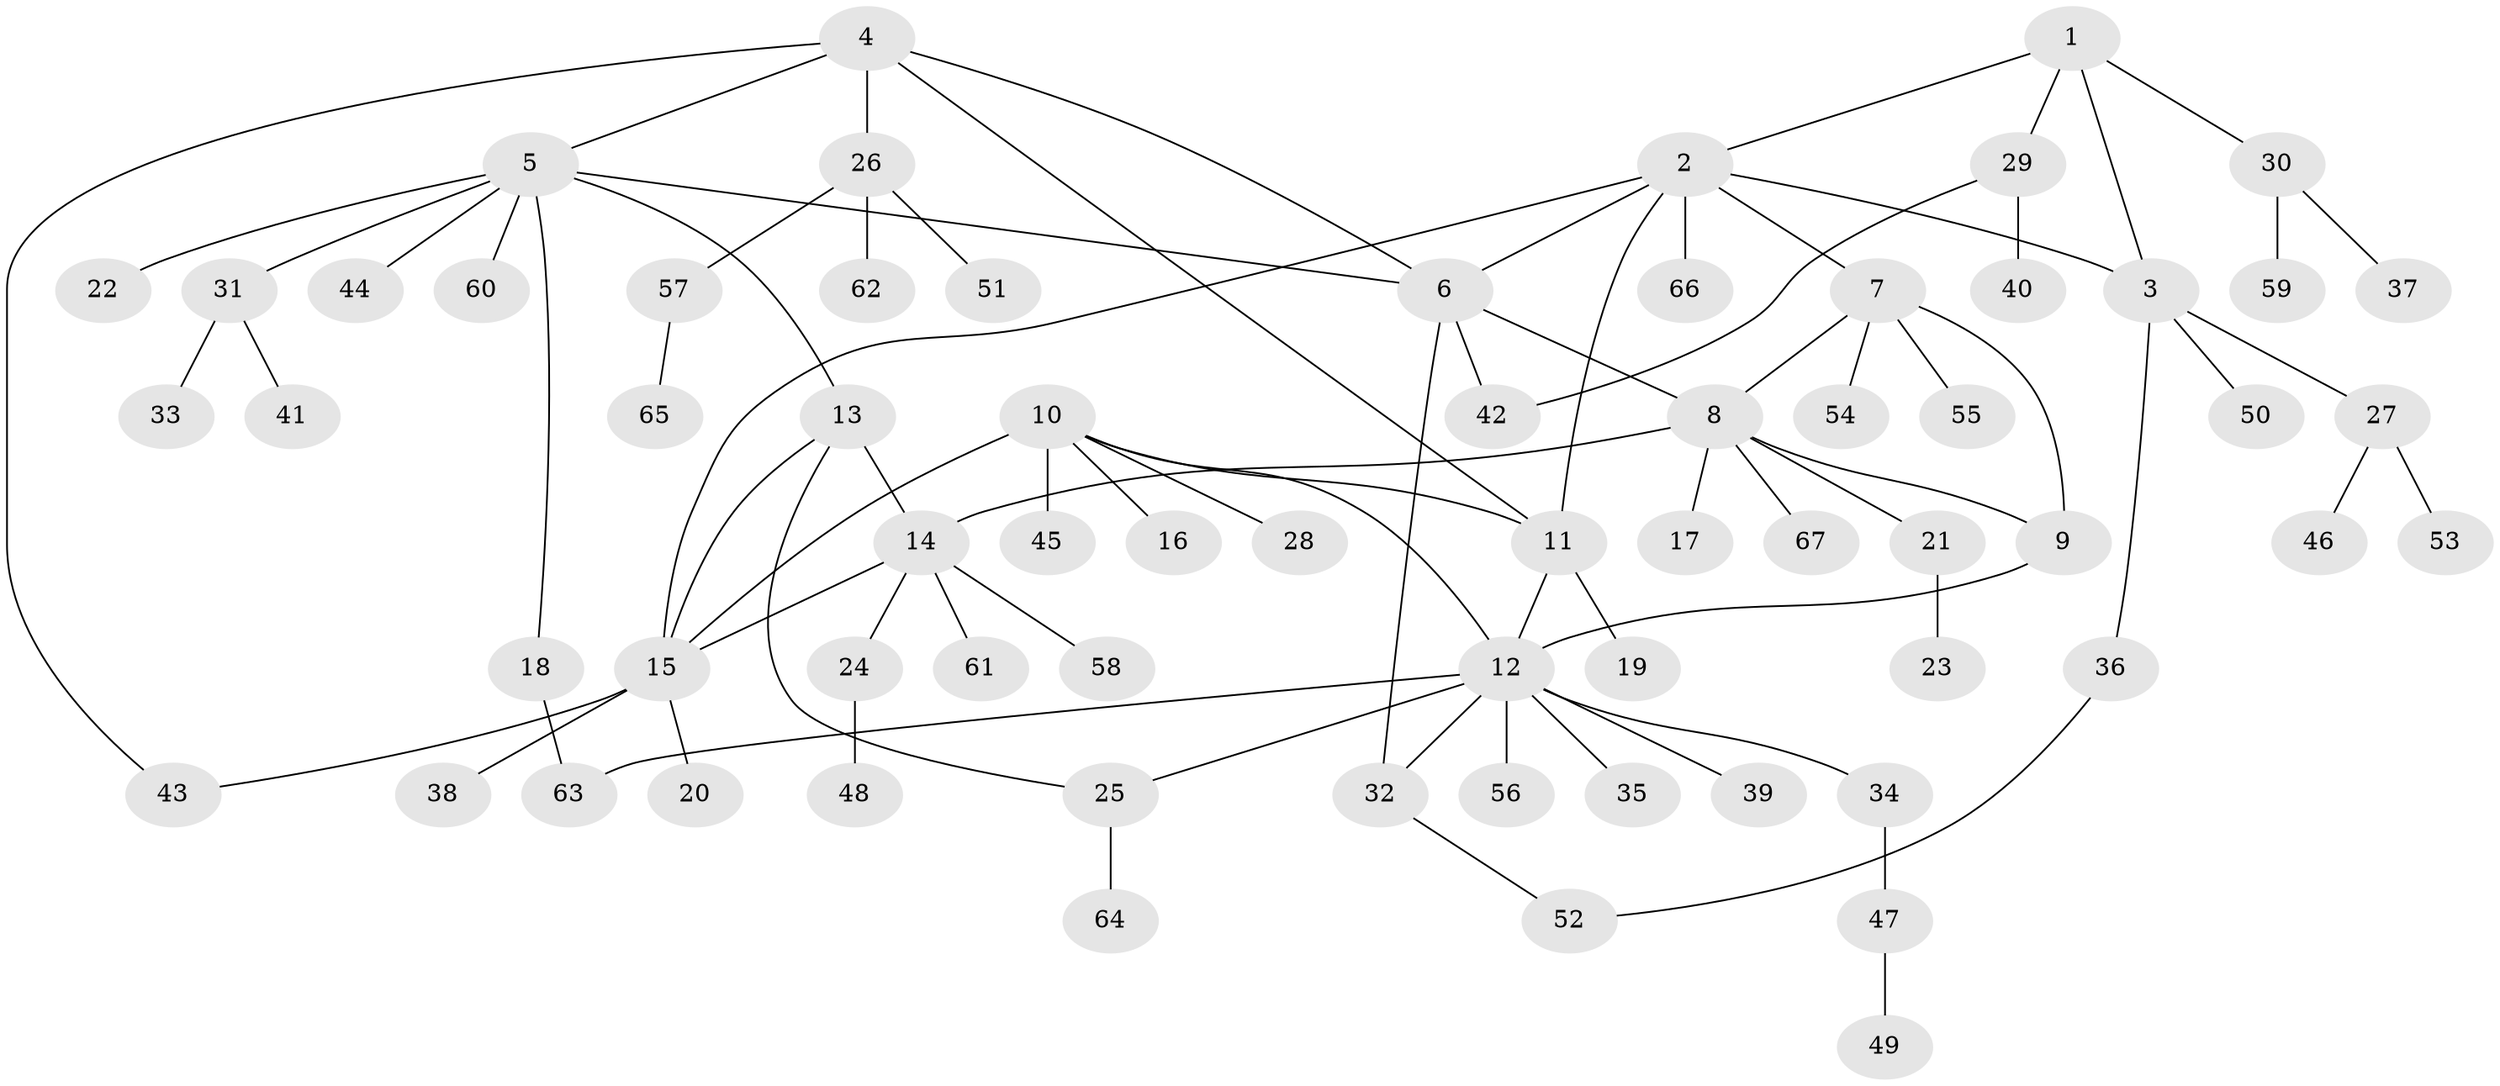 // coarse degree distribution, {4: 0.0851063829787234, 6: 0.0851063829787234, 5: 0.0851063829787234, 7: 0.02127659574468085, 3: 0.0851063829787234, 9: 0.02127659574468085, 1: 0.425531914893617, 2: 0.19148936170212766}
// Generated by graph-tools (version 1.1) at 2025/52/03/04/25 22:52:41]
// undirected, 67 vertices, 83 edges
graph export_dot {
  node [color=gray90,style=filled];
  1;
  2;
  3;
  4;
  5;
  6;
  7;
  8;
  9;
  10;
  11;
  12;
  13;
  14;
  15;
  16;
  17;
  18;
  19;
  20;
  21;
  22;
  23;
  24;
  25;
  26;
  27;
  28;
  29;
  30;
  31;
  32;
  33;
  34;
  35;
  36;
  37;
  38;
  39;
  40;
  41;
  42;
  43;
  44;
  45;
  46;
  47;
  48;
  49;
  50;
  51;
  52;
  53;
  54;
  55;
  56;
  57;
  58;
  59;
  60;
  61;
  62;
  63;
  64;
  65;
  66;
  67;
  1 -- 2;
  1 -- 3;
  1 -- 29;
  1 -- 30;
  2 -- 3;
  2 -- 6;
  2 -- 7;
  2 -- 11;
  2 -- 15;
  2 -- 66;
  3 -- 27;
  3 -- 36;
  3 -- 50;
  4 -- 5;
  4 -- 6;
  4 -- 11;
  4 -- 26;
  4 -- 43;
  5 -- 6;
  5 -- 13;
  5 -- 18;
  5 -- 22;
  5 -- 31;
  5 -- 44;
  5 -- 60;
  6 -- 8;
  6 -- 32;
  6 -- 42;
  7 -- 8;
  7 -- 9;
  7 -- 54;
  7 -- 55;
  8 -- 9;
  8 -- 14;
  8 -- 17;
  8 -- 21;
  8 -- 67;
  9 -- 12;
  10 -- 11;
  10 -- 12;
  10 -- 15;
  10 -- 16;
  10 -- 28;
  10 -- 45;
  11 -- 12;
  11 -- 19;
  12 -- 25;
  12 -- 32;
  12 -- 34;
  12 -- 35;
  12 -- 39;
  12 -- 56;
  12 -- 63;
  13 -- 14;
  13 -- 15;
  13 -- 25;
  14 -- 15;
  14 -- 24;
  14 -- 58;
  14 -- 61;
  15 -- 20;
  15 -- 38;
  15 -- 43;
  18 -- 63;
  21 -- 23;
  24 -- 48;
  25 -- 64;
  26 -- 51;
  26 -- 57;
  26 -- 62;
  27 -- 46;
  27 -- 53;
  29 -- 40;
  29 -- 42;
  30 -- 37;
  30 -- 59;
  31 -- 33;
  31 -- 41;
  32 -- 52;
  34 -- 47;
  36 -- 52;
  47 -- 49;
  57 -- 65;
}

